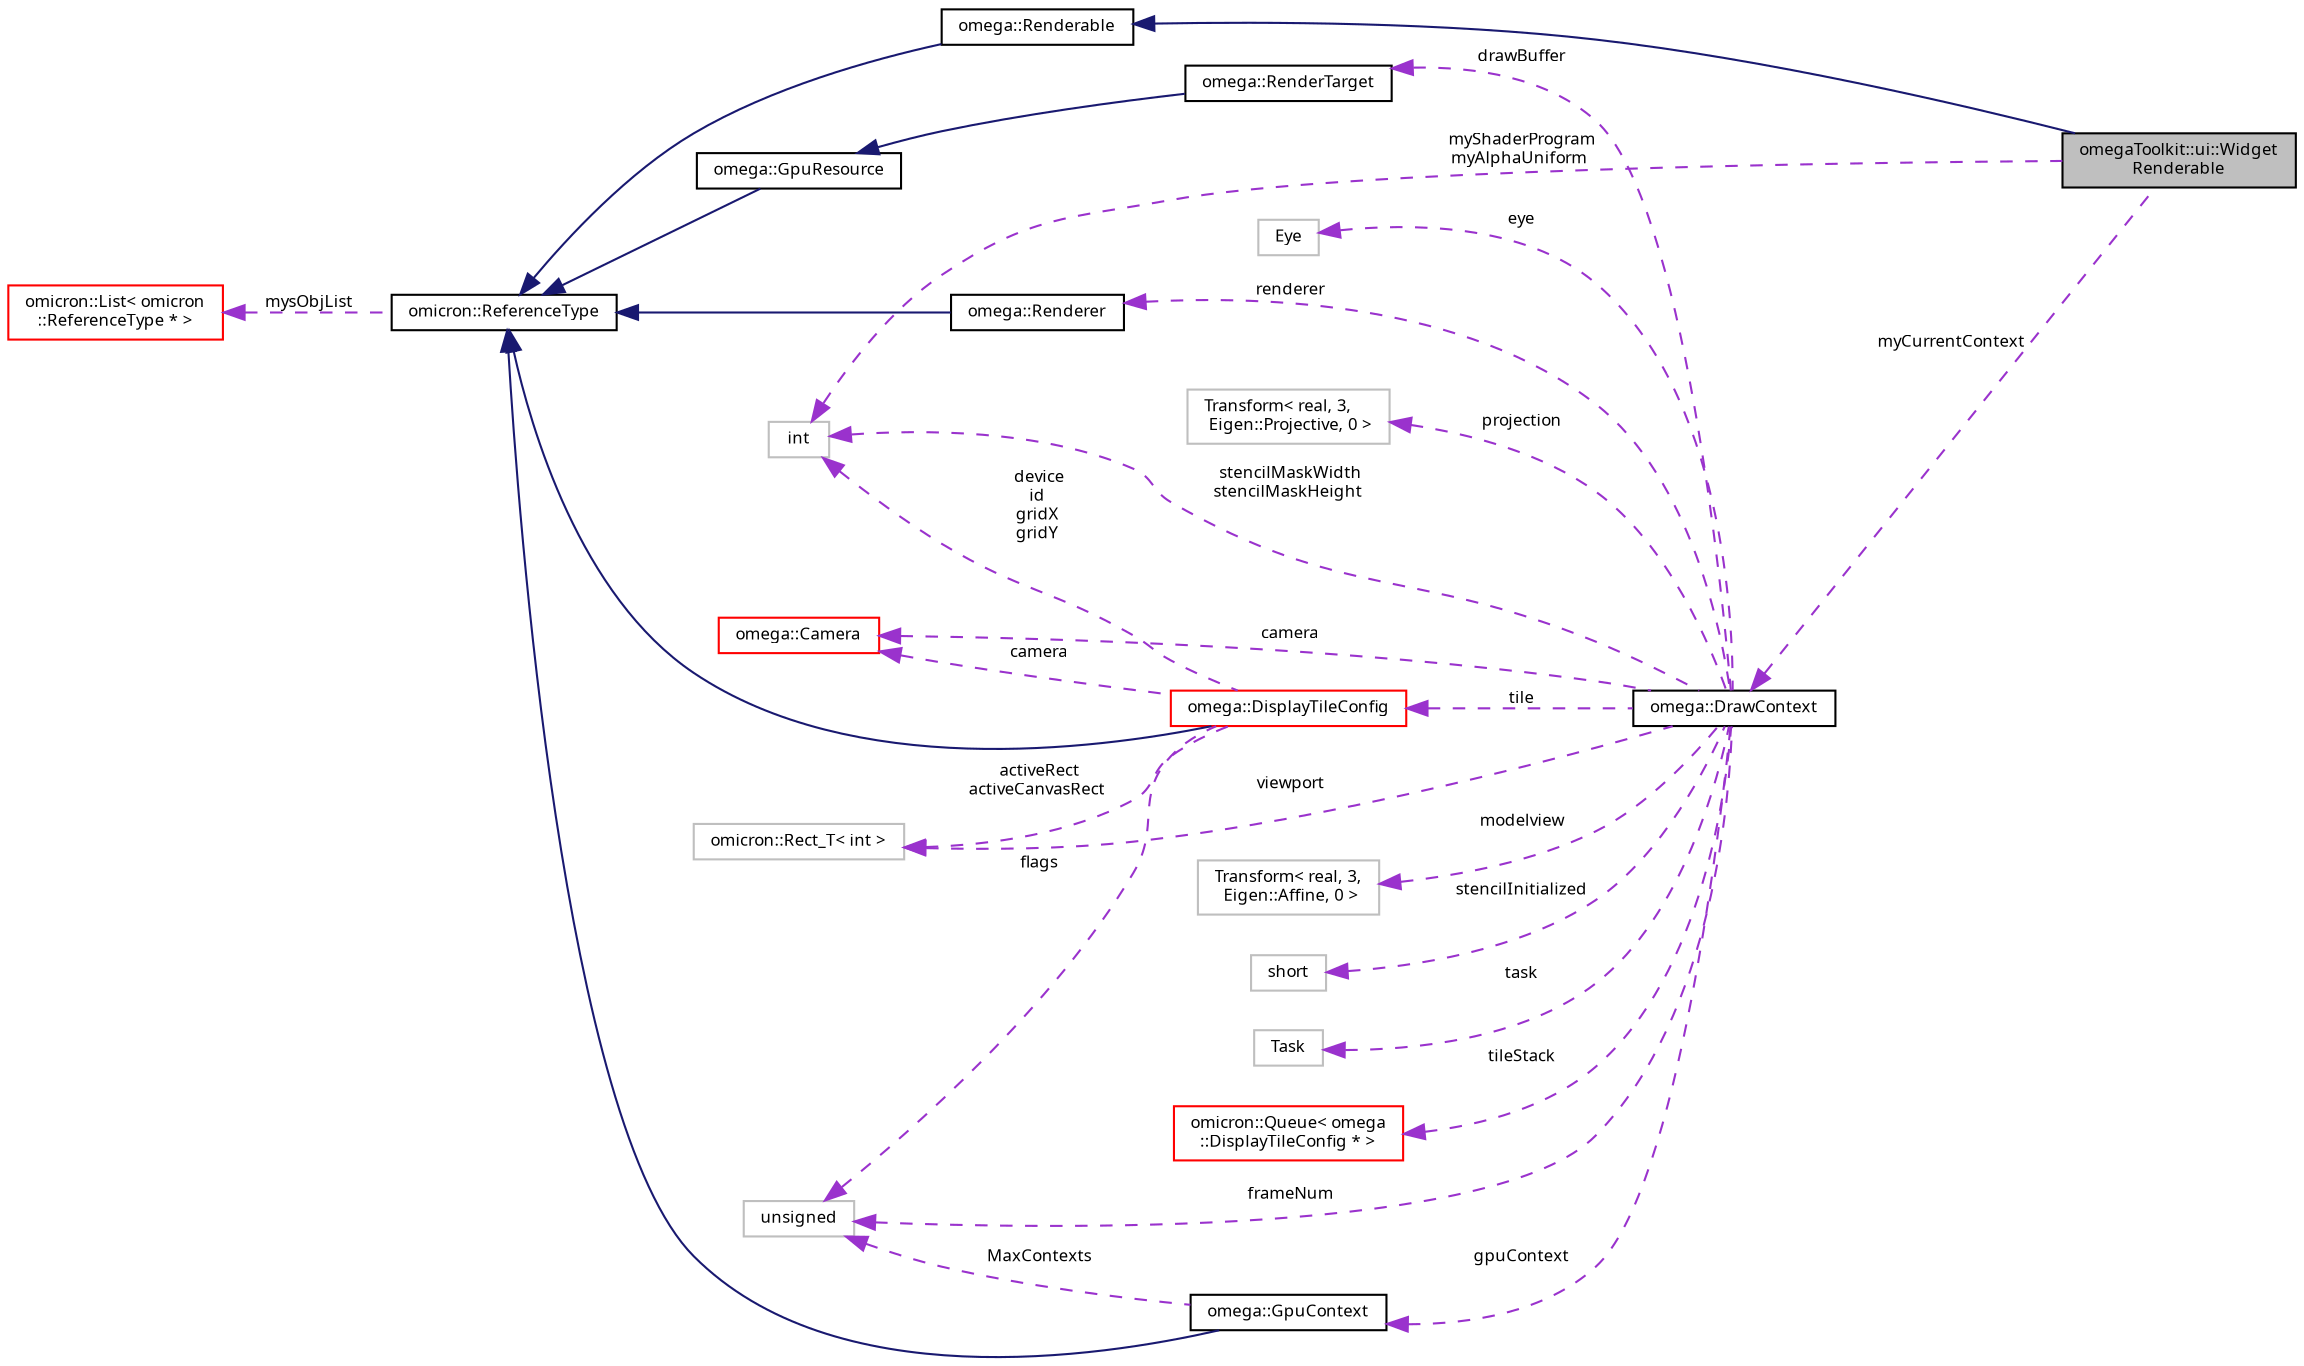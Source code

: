 digraph "omegaToolkit::ui::WidgetRenderable"
{
  bgcolor="transparent";
  edge [fontname="FreeSans.ttf",fontsize="8",labelfontname="FreeSans.ttf",labelfontsize="8"];
  node [fontname="FreeSans.ttf",fontsize="8",shape=record];
  rankdir="LR";
  Node1 [label="omegaToolkit::ui::Widget\lRenderable",height=0.2,width=0.4,color="black", fillcolor="grey75", style="filled", fontcolor="black"];
  Node2 -> Node1 [dir="back",color="midnightblue",fontsize="8",style="solid",fontname="FreeSans.ttf"];
  Node2 [label="omega::Renderable",height=0.2,width=0.4,color="black",URL="$classomega_1_1_renderable.html"];
  Node3 -> Node2 [dir="back",color="midnightblue",fontsize="8",style="solid",fontname="FreeSans.ttf"];
  Node3 [label="omicron::ReferenceType",height=0.2,width=0.4,color="black",URL="$classomicron_1_1_reference_type.html",tooltip="Implements a base class for reference-counted types. "];
  Node4 -> Node3 [dir="back",color="darkorchid3",fontsize="8",style="dashed",label=" mysObjList" ,fontname="FreeSans.ttf"];
  Node4 [label="omicron::List\< omicron\l::ReferenceType * \>",height=0.2,width=0.4,color="red",URL="$classomicron_1_1_list.html"];
  Node5 -> Node1 [dir="back",color="darkorchid3",fontsize="8",style="dashed",label=" myCurrentContext" ,fontname="FreeSans.ttf"];
  Node5 [label="omega::DrawContext",height=0.2,width=0.4,color="black",URL="$structomega_1_1_draw_context.html",tooltip="Contains information about the context in which drawing operations take place. "];
  Node6 -> Node5 [dir="back",color="darkorchid3",fontsize="8",style="dashed",label=" drawBuffer" ,fontname="FreeSans.ttf"];
  Node6 [label="omega::RenderTarget",height=0.2,width=0.4,color="black",URL="$classomega_1_1_render_target.html"];
  Node7 -> Node6 [dir="back",color="midnightblue",fontsize="8",style="solid",fontname="FreeSans.ttf"];
  Node7 [label="omega::GpuResource",height=0.2,width=0.4,color="black",URL="$classomega_1_1_gpu_resource.html"];
  Node3 -> Node7 [dir="back",color="midnightblue",fontsize="8",style="solid",fontname="FreeSans.ttf"];
  Node8 -> Node5 [dir="back",color="darkorchid3",fontsize="8",style="dashed",label=" projection" ,fontname="FreeSans.ttf"];
  Node8 [label="Transform\< real, 3,\l Eigen::Projective, 0 \>",height=0.2,width=0.4,color="grey75"];
  Node9 -> Node5 [dir="back",color="darkorchid3",fontsize="8",style="dashed",label=" tile" ,fontname="FreeSans.ttf"];
  Node9 [label="omega::DisplayTileConfig",height=0.2,width=0.4,color="red",URL="$classomega_1_1_display_tile_config.html"];
  Node3 -> Node9 [dir="back",color="midnightblue",fontsize="8",style="solid",fontname="FreeSans.ttf"];
  Node10 -> Node9 [dir="back",color="darkorchid3",fontsize="8",style="dashed",label=" camera" ,fontname="FreeSans.ttf"];
  Node10 [label="omega::Camera",height=0.2,width=0.4,color="red",URL="$classomega_1_1_camera.html",tooltip="The Camera class handles information about a view transformation, head tracking and optional target b..."];
  Node11 -> Node9 [dir="back",color="darkorchid3",fontsize="8",style="dashed",label=" device\nid\ngridX\ngridY" ,fontname="FreeSans.ttf"];
  Node11 [label="int",height=0.2,width=0.4,color="grey75"];
  Node12 -> Node9 [dir="back",color="darkorchid3",fontsize="8",style="dashed",label=" flags" ,fontname="FreeSans.ttf"];
  Node12 [label="unsigned",height=0.2,width=0.4,color="grey75"];
  Node13 -> Node9 [dir="back",color="darkorchid3",fontsize="8",style="dashed",label=" activeRect\nactiveCanvasRect" ,fontname="FreeSans.ttf"];
  Node13 [label="omicron::Rect_T\< int \>",height=0.2,width=0.4,color="grey75"];
  Node14 -> Node5 [dir="back",color="darkorchid3",fontsize="8",style="dashed",label=" modelview" ,fontname="FreeSans.ttf"];
  Node14 [label="Transform\< real, 3,\l Eigen::Affine, 0 \>",height=0.2,width=0.4,color="grey75"];
  Node10 -> Node5 [dir="back",color="darkorchid3",fontsize="8",style="dashed",label=" camera" ,fontname="FreeSans.ttf"];
  Node15 -> Node5 [dir="back",color="darkorchid3",fontsize="8",style="dashed",label=" stencilInitialized" ,fontname="FreeSans.ttf"];
  Node15 [label="short",height=0.2,width=0.4,color="grey75"];
  Node16 -> Node5 [dir="back",color="darkorchid3",fontsize="8",style="dashed",label=" task" ,fontname="FreeSans.ttf"];
  Node16 [label="Task",height=0.2,width=0.4,color="grey75"];
  Node17 -> Node5 [dir="back",color="darkorchid3",fontsize="8",style="dashed",label=" tileStack" ,fontname="FreeSans.ttf"];
  Node17 [label="omicron::Queue\< omega\l::DisplayTileConfig * \>",height=0.2,width=0.4,color="red",URL="$classomicron_1_1_queue.html"];
  Node11 -> Node5 [dir="back",color="darkorchid3",fontsize="8",style="dashed",label=" stencilMaskWidth\nstencilMaskHeight" ,fontname="FreeSans.ttf"];
  Node18 -> Node5 [dir="back",color="darkorchid3",fontsize="8",style="dashed",label=" renderer" ,fontname="FreeSans.ttf"];
  Node18 [label="omega::Renderer",height=0.2,width=0.4,color="black",URL="$classomega_1_1_renderer.html",tooltip="The omegalib renderer is the entry point for all of omegalib rendering code. "];
  Node3 -> Node18 [dir="back",color="midnightblue",fontsize="8",style="solid",fontname="FreeSans.ttf"];
  Node19 -> Node5 [dir="back",color="darkorchid3",fontsize="8",style="dashed",label=" gpuContext" ,fontname="FreeSans.ttf"];
  Node19 [label="omega::GpuContext",height=0.2,width=0.4,color="black",URL="$classomega_1_1_gpu_context.html"];
  Node3 -> Node19 [dir="back",color="midnightblue",fontsize="8",style="solid",fontname="FreeSans.ttf"];
  Node12 -> Node19 [dir="back",color="darkorchid3",fontsize="8",style="dashed",label=" MaxContexts" ,fontname="FreeSans.ttf"];
  Node12 -> Node5 [dir="back",color="darkorchid3",fontsize="8",style="dashed",label=" frameNum" ,fontname="FreeSans.ttf"];
  Node20 -> Node5 [dir="back",color="darkorchid3",fontsize="8",style="dashed",label=" eye" ,fontname="FreeSans.ttf"];
  Node20 [label="Eye",height=0.2,width=0.4,color="grey75"];
  Node13 -> Node5 [dir="back",color="darkorchid3",fontsize="8",style="dashed",label=" viewport" ,fontname="FreeSans.ttf"];
  Node11 -> Node1 [dir="back",color="darkorchid3",fontsize="8",style="dashed",label=" myShaderProgram\nmyAlphaUniform" ,fontname="FreeSans.ttf"];
}
